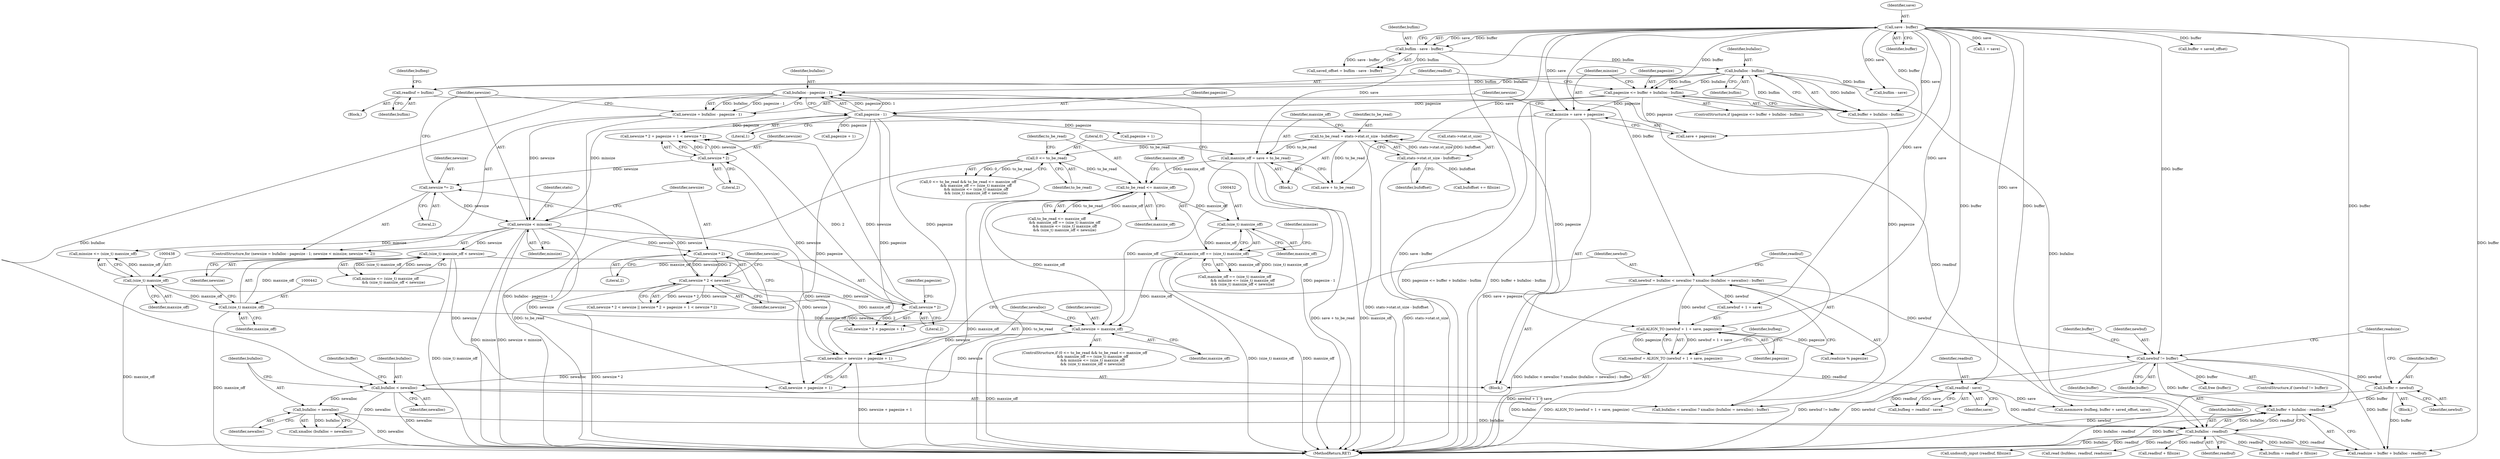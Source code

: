 digraph "0_savannah_8fcf61523644df42e1905c81bed26838e0b04f91@pointer" {
"1000504" [label="(Call,buffer + bufalloc - readbuf)"];
"1000499" [label="(Call,buffer = newbuf)"];
"1000493" [label="(Call,newbuf != buffer)"];
"1000455" [label="(Call,newbuf = bufalloc < newalloc ? xmalloc (bufalloc = newalloc) : buffer)"];
"1000331" [label="(Call,save - buffer)"];
"1000506" [label="(Call,bufalloc - readbuf)"];
"1000458" [label="(Call,bufalloc < newalloc)"];
"1000365" [label="(Call,bufalloc - pagesize - 1)"];
"1000339" [label="(Call,bufalloc - buflim)"];
"1000329" [label="(Call,buflim - save - buffer)"];
"1000367" [label="(Call,pagesize - 1)"];
"1000335" [label="(Call,pagesize <= buffer + bufalloc - buflim)"];
"1000448" [label="(Call,newalloc = newsize + pagesize + 1)"];
"1000445" [label="(Call,newsize = maxsize_off)"];
"1000425" [label="(Call,to_be_read <= maxsize_off)"];
"1000421" [label="(Call,0 <= to_be_read)"];
"1000404" [label="(Call,to_be_read = stats->stat.st_size - bufoffset)"];
"1000406" [label="(Call,stats->stat.st_size - bufoffset)"];
"1000414" [label="(Call,maxsize_off = save + to_be_read)"];
"1000441" [label="(Call,(size_t) maxsize_off)"];
"1000437" [label="(Call,(size_t) maxsize_off)"];
"1000429" [label="(Call,maxsize_off == (size_t) maxsize_off)"];
"1000431" [label="(Call,(size_t) maxsize_off)"];
"1000440" [label="(Call,(size_t) maxsize_off < newsize)"];
"1000370" [label="(Call,newsize < minsize)"];
"1000363" [label="(Call,newsize = bufalloc - pagesize - 1)"];
"1000373" [label="(Call,newsize *= 2)"];
"1000391" [label="(Call,newsize * 2)"];
"1000385" [label="(Call,newsize * 2)"];
"1000378" [label="(Call,newsize * 2 < newsize)"];
"1000379" [label="(Call,newsize * 2)"];
"1000354" [label="(Call,minsize = save + pagesize)"];
"1000462" [label="(Call,bufalloc = newalloc)"];
"1000343" [label="(Call,readbuf = buflim)"];
"1000477" [label="(Call,readbuf - save)"];
"1000466" [label="(Call,readbuf = ALIGN_TO (newbuf + 1 + save, pagesize))"];
"1000468" [label="(Call,ALIGN_TO (newbuf + 1 + save, pagesize))"];
"1000494" [label="(Identifier,newbuf)"];
"1001415" [label="(MethodReturn,RET)"];
"1000333" [label="(Identifier,buffer)"];
"1000416" [label="(Call,save + to_be_read)"];
"1000427" [label="(Identifier,maxsize_off)"];
"1000524" [label="(Call,read (bufdesc, readbuf, readsize))"];
"1000384" [label="(Call,newsize * 2 + pagesize + 1)"];
"1000440" [label="(Call,(size_t) maxsize_off < newsize)"];
"1000479" [label="(Identifier,save)"];
"1000434" [label="(Call,minsize <= (size_t) maxsize_off\n              && (size_t) maxsize_off < newsize)"];
"1000420" [label="(Call,0 <= to_be_read && to_be_read <= maxsize_off\n              && maxsize_off == (size_t) maxsize_off\n              && minsize <= (size_t) maxsize_off\n              && (size_t) maxsize_off < newsize)"];
"1000337" [label="(Call,buffer + bufalloc - buflim)"];
"1000502" [label="(Call,readsize = buffer + bufalloc - readbuf)"];
"1000449" [label="(Identifier,newalloc)"];
"1000348" [label="(Call,buflim - save)"];
"1000354" [label="(Call,minsize = save + pagesize)"];
"1000461" [label="(Call,xmalloc (bufalloc = newalloc))"];
"1000343" [label="(Call,readbuf = buflim)"];
"1000374" [label="(Identifier,newsize)"];
"1000556" [label="(Call,readbuf + fillsize)"];
"1000496" [label="(Block,)"];
"1000344" [label="(Identifier,readbuf)"];
"1000441" [label="(Call,(size_t) maxsize_off)"];
"1000506" [label="(Call,bufalloc - readbuf)"];
"1000421" [label="(Call,0 <= to_be_read)"];
"1000382" [label="(Identifier,newsize)"];
"1000467" [label="(Identifier,readbuf)"];
"1000436" [label="(Identifier,minsize)"];
"1000495" [label="(Identifier,buffer)"];
"1000402" [label="(Block,)"];
"1000443" [label="(Identifier,maxsize_off)"];
"1000428" [label="(Call,maxsize_off == (size_t) maxsize_off\n              && minsize <= (size_t) maxsize_off\n              && (size_t) maxsize_off < newsize)"];
"1000352" [label="(Block,)"];
"1000425" [label="(Call,to_be_read <= maxsize_off)"];
"1000392" [label="(Identifier,newsize)"];
"1000375" [label="(Literal,2)"];
"1000437" [label="(Call,(size_t) maxsize_off)"];
"1000422" [label="(Literal,0)"];
"1000369" [label="(Literal,1)"];
"1000385" [label="(Call,newsize * 2)"];
"1000459" [label="(Identifier,bufalloc)"];
"1000493" [label="(Call,newbuf != buffer)"];
"1000471" [label="(Call,1 + save)"];
"1000405" [label="(Identifier,to_be_read)"];
"1000332" [label="(Identifier,save)"];
"1000511" [label="(Call,readsize % pagesize)"];
"1000477" [label="(Call,readbuf - save)"];
"1000497" [label="(Call,free (buffer))"];
"1000339" [label="(Call,bufalloc - buflim)"];
"1000500" [label="(Identifier,buffer)"];
"1000356" [label="(Call,save + pagesize)"];
"1000370" [label="(Call,newsize < minsize)"];
"1000387" [label="(Literal,2)"];
"1000501" [label="(Identifier,newbuf)"];
"1000423" [label="(Identifier,to_be_read)"];
"1000330" [label="(Identifier,buflim)"];
"1000455" [label="(Call,newbuf = bufalloc < newalloc ? xmalloc (bufalloc = newalloc) : buffer)"];
"1000388" [label="(Call,pagesize + 1)"];
"1000447" [label="(Identifier,maxsize_off)"];
"1000373" [label="(Call,newsize *= 2)"];
"1000468" [label="(Call,ALIGN_TO (newbuf + 1 + save, pagesize))"];
"1000377" [label="(Call,newsize * 2 < newsize || newsize * 2 + pagesize + 1 < newsize * 2)"];
"1000426" [label="(Identifier,to_be_read)"];
"1000368" [label="(Identifier,pagesize)"];
"1000345" [label="(Identifier,buflim)"];
"1000386" [label="(Identifier,newsize)"];
"1000362" [label="(ControlStructure,for (newsize = bufalloc - pagesize - 1; newsize < minsize; newsize *= 2))"];
"1000399" [label="(Identifier,stats)"];
"1000347" [label="(Identifier,bufbeg)"];
"1000505" [label="(Identifier,buffer)"];
"1000460" [label="(Identifier,newalloc)"];
"1000335" [label="(Call,pagesize <= buffer + bufalloc - buflim)"];
"1000424" [label="(Call,to_be_read <= maxsize_off\n              && maxsize_off == (size_t) maxsize_off\n              && minsize <= (size_t) maxsize_off\n              && (size_t) maxsize_off < newsize)"];
"1000336" [label="(Identifier,pagesize)"];
"1000433" [label="(Identifier,maxsize_off)"];
"1000381" [label="(Literal,2)"];
"1000342" [label="(Block,)"];
"1000367" [label="(Call,pagesize - 1)"];
"1000463" [label="(Identifier,bufalloc)"];
"1000431" [label="(Call,(size_t) maxsize_off)"];
"1000503" [label="(Identifier,readsize)"];
"1000508" [label="(Identifier,readbuf)"];
"1000476" [label="(Identifier,bufbeg)"];
"1000407" [label="(Call,stats->stat.st_size)"];
"1000366" [label="(Identifier,bufalloc)"];
"1000355" [label="(Identifier,minsize)"];
"1000456" [label="(Identifier,newbuf)"];
"1000393" [label="(Literal,2)"];
"1000334" [label="(ControlStructure,if (pagesize <= buffer + bufalloc - buflim))"];
"1000389" [label="(Identifier,pagesize)"];
"1000444" [label="(Identifier,newsize)"];
"1000457" [label="(Call,bufalloc < newalloc ? xmalloc (bufalloc = newalloc) : buffer)"];
"1000480" [label="(Call,memmove (bufbeg, buffer + saved_offset, save))"];
"1000462" [label="(Call,bufalloc = newalloc)"];
"1000341" [label="(Identifier,buflim)"];
"1000412" [label="(Identifier,bufoffset)"];
"1000465" [label="(Identifier,buffer)"];
"1000475" [label="(Call,bufbeg = readbuf - save)"];
"1000448" [label="(Call,newalloc = newsize + pagesize + 1)"];
"1000430" [label="(Identifier,maxsize_off)"];
"1000391" [label="(Call,newsize * 2)"];
"1000450" [label="(Call,newsize + pagesize + 1)"];
"1000466" [label="(Call,readbuf = ALIGN_TO (newbuf + 1 + save, pagesize))"];
"1000364" [label="(Identifier,newsize)"];
"1000458" [label="(Call,bufalloc < newalloc)"];
"1000446" [label="(Identifier,newsize)"];
"1000331" [label="(Call,save - buffer)"];
"1000429" [label="(Call,maxsize_off == (size_t) maxsize_off)"];
"1000365" [label="(Call,bufalloc - pagesize - 1)"];
"1000482" [label="(Call,buffer + saved_offset)"];
"1000379" [label="(Call,newsize * 2)"];
"1000498" [label="(Identifier,buffer)"];
"1000435" [label="(Call,minsize <= (size_t) maxsize_off)"];
"1000329" [label="(Call,buflim - save - buffer)"];
"1000544" [label="(Call,bufoffset += fillsize)"];
"1000372" [label="(Identifier,minsize)"];
"1000406" [label="(Call,stats->stat.st_size - bufoffset)"];
"1000492" [label="(ControlStructure,if (newbuf != buffer))"];
"1000499" [label="(Call,buffer = newbuf)"];
"1000340" [label="(Identifier,bufalloc)"];
"1000507" [label="(Identifier,bufalloc)"];
"1000445" [label="(Call,newsize = maxsize_off)"];
"1000504" [label="(Call,buffer + bufalloc - readbuf)"];
"1000439" [label="(Identifier,maxsize_off)"];
"1000554" [label="(Call,buflim = readbuf + fillsize)"];
"1000404" [label="(Call,to_be_read = stats->stat.st_size - bufoffset)"];
"1000551" [label="(Call,undossify_input (readbuf, fillsize))"];
"1000469" [label="(Call,newbuf + 1 + save)"];
"1000452" [label="(Call,pagesize + 1)"];
"1000363" [label="(Call,newsize = bufalloc - pagesize - 1)"];
"1000371" [label="(Identifier,newsize)"];
"1000378" [label="(Call,newsize * 2 < newsize)"];
"1000464" [label="(Identifier,newalloc)"];
"1000380" [label="(Identifier,newsize)"];
"1000478" [label="(Identifier,readbuf)"];
"1000383" [label="(Call,newsize * 2 + pagesize + 1 < newsize * 2)"];
"1000327" [label="(Call,saved_offset = buflim - save - buffer)"];
"1000474" [label="(Identifier,pagesize)"];
"1000415" [label="(Identifier,maxsize_off)"];
"1000419" [label="(ControlStructure,if (0 <= to_be_read && to_be_read <= maxsize_off\n              && maxsize_off == (size_t) maxsize_off\n              && minsize <= (size_t) maxsize_off\n              && (size_t) maxsize_off < newsize))"];
"1000414" [label="(Call,maxsize_off = save + to_be_read)"];
"1000504" -> "1000502"  [label="AST: "];
"1000504" -> "1000506"  [label="CFG: "];
"1000505" -> "1000504"  [label="AST: "];
"1000506" -> "1000504"  [label="AST: "];
"1000502" -> "1000504"  [label="CFG: "];
"1000504" -> "1001415"  [label="DDG: bufalloc - readbuf"];
"1000504" -> "1001415"  [label="DDG: buffer"];
"1000499" -> "1000504"  [label="DDG: buffer"];
"1000493" -> "1000504"  [label="DDG: buffer"];
"1000331" -> "1000504"  [label="DDG: buffer"];
"1000506" -> "1000504"  [label="DDG: bufalloc"];
"1000506" -> "1000504"  [label="DDG: readbuf"];
"1000499" -> "1000496"  [label="AST: "];
"1000499" -> "1000501"  [label="CFG: "];
"1000500" -> "1000499"  [label="AST: "];
"1000501" -> "1000499"  [label="AST: "];
"1000503" -> "1000499"  [label="CFG: "];
"1000499" -> "1001415"  [label="DDG: newbuf"];
"1000493" -> "1000499"  [label="DDG: newbuf"];
"1000499" -> "1000502"  [label="DDG: buffer"];
"1000493" -> "1000492"  [label="AST: "];
"1000493" -> "1000495"  [label="CFG: "];
"1000494" -> "1000493"  [label="AST: "];
"1000495" -> "1000493"  [label="AST: "];
"1000498" -> "1000493"  [label="CFG: "];
"1000503" -> "1000493"  [label="CFG: "];
"1000493" -> "1001415"  [label="DDG: newbuf"];
"1000493" -> "1001415"  [label="DDG: newbuf != buffer"];
"1000455" -> "1000493"  [label="DDG: newbuf"];
"1000331" -> "1000493"  [label="DDG: buffer"];
"1000493" -> "1000497"  [label="DDG: buffer"];
"1000493" -> "1000502"  [label="DDG: buffer"];
"1000455" -> "1000352"  [label="AST: "];
"1000455" -> "1000457"  [label="CFG: "];
"1000456" -> "1000455"  [label="AST: "];
"1000457" -> "1000455"  [label="AST: "];
"1000467" -> "1000455"  [label="CFG: "];
"1000455" -> "1001415"  [label="DDG: bufalloc < newalloc ? xmalloc (bufalloc = newalloc) : buffer"];
"1000331" -> "1000455"  [label="DDG: buffer"];
"1000455" -> "1000468"  [label="DDG: newbuf"];
"1000455" -> "1000469"  [label="DDG: newbuf"];
"1000331" -> "1000329"  [label="AST: "];
"1000331" -> "1000333"  [label="CFG: "];
"1000332" -> "1000331"  [label="AST: "];
"1000333" -> "1000331"  [label="AST: "];
"1000329" -> "1000331"  [label="CFG: "];
"1000331" -> "1000329"  [label="DDG: save"];
"1000331" -> "1000329"  [label="DDG: buffer"];
"1000331" -> "1000335"  [label="DDG: buffer"];
"1000331" -> "1000337"  [label="DDG: buffer"];
"1000331" -> "1000348"  [label="DDG: save"];
"1000331" -> "1000354"  [label="DDG: save"];
"1000331" -> "1000356"  [label="DDG: save"];
"1000331" -> "1000414"  [label="DDG: save"];
"1000331" -> "1000416"  [label="DDG: save"];
"1000331" -> "1000457"  [label="DDG: buffer"];
"1000331" -> "1000468"  [label="DDG: save"];
"1000331" -> "1000469"  [label="DDG: save"];
"1000331" -> "1000471"  [label="DDG: save"];
"1000331" -> "1000477"  [label="DDG: save"];
"1000331" -> "1000480"  [label="DDG: buffer"];
"1000331" -> "1000482"  [label="DDG: buffer"];
"1000331" -> "1000502"  [label="DDG: buffer"];
"1000506" -> "1000508"  [label="CFG: "];
"1000507" -> "1000506"  [label="AST: "];
"1000508" -> "1000506"  [label="AST: "];
"1000506" -> "1001415"  [label="DDG: bufalloc"];
"1000506" -> "1000502"  [label="DDG: bufalloc"];
"1000506" -> "1000502"  [label="DDG: readbuf"];
"1000458" -> "1000506"  [label="DDG: bufalloc"];
"1000462" -> "1000506"  [label="DDG: bufalloc"];
"1000339" -> "1000506"  [label="DDG: bufalloc"];
"1000343" -> "1000506"  [label="DDG: readbuf"];
"1000477" -> "1000506"  [label="DDG: readbuf"];
"1000506" -> "1000524"  [label="DDG: readbuf"];
"1000506" -> "1000551"  [label="DDG: readbuf"];
"1000506" -> "1000554"  [label="DDG: readbuf"];
"1000506" -> "1000556"  [label="DDG: readbuf"];
"1000458" -> "1000457"  [label="AST: "];
"1000458" -> "1000460"  [label="CFG: "];
"1000459" -> "1000458"  [label="AST: "];
"1000460" -> "1000458"  [label="AST: "];
"1000463" -> "1000458"  [label="CFG: "];
"1000465" -> "1000458"  [label="CFG: "];
"1000458" -> "1001415"  [label="DDG: newalloc"];
"1000365" -> "1000458"  [label="DDG: bufalloc"];
"1000448" -> "1000458"  [label="DDG: newalloc"];
"1000458" -> "1000461"  [label="DDG: newalloc"];
"1000458" -> "1000462"  [label="DDG: newalloc"];
"1000365" -> "1000363"  [label="AST: "];
"1000365" -> "1000367"  [label="CFG: "];
"1000366" -> "1000365"  [label="AST: "];
"1000367" -> "1000365"  [label="AST: "];
"1000363" -> "1000365"  [label="CFG: "];
"1000365" -> "1001415"  [label="DDG: pagesize - 1"];
"1000365" -> "1000363"  [label="DDG: bufalloc"];
"1000365" -> "1000363"  [label="DDG: pagesize - 1"];
"1000339" -> "1000365"  [label="DDG: bufalloc"];
"1000367" -> "1000365"  [label="DDG: pagesize"];
"1000367" -> "1000365"  [label="DDG: 1"];
"1000339" -> "1000337"  [label="AST: "];
"1000339" -> "1000341"  [label="CFG: "];
"1000340" -> "1000339"  [label="AST: "];
"1000341" -> "1000339"  [label="AST: "];
"1000337" -> "1000339"  [label="CFG: "];
"1000339" -> "1000335"  [label="DDG: bufalloc"];
"1000339" -> "1000335"  [label="DDG: buflim"];
"1000339" -> "1000337"  [label="DDG: bufalloc"];
"1000339" -> "1000337"  [label="DDG: buflim"];
"1000329" -> "1000339"  [label="DDG: buflim"];
"1000339" -> "1000343"  [label="DDG: buflim"];
"1000339" -> "1000348"  [label="DDG: buflim"];
"1000329" -> "1000327"  [label="AST: "];
"1000330" -> "1000329"  [label="AST: "];
"1000327" -> "1000329"  [label="CFG: "];
"1000329" -> "1001415"  [label="DDG: save - buffer"];
"1000329" -> "1000327"  [label="DDG: buflim"];
"1000329" -> "1000327"  [label="DDG: save - buffer"];
"1000367" -> "1000369"  [label="CFG: "];
"1000368" -> "1000367"  [label="AST: "];
"1000369" -> "1000367"  [label="AST: "];
"1000335" -> "1000367"  [label="DDG: pagesize"];
"1000367" -> "1000383"  [label="DDG: pagesize"];
"1000367" -> "1000384"  [label="DDG: pagesize"];
"1000367" -> "1000388"  [label="DDG: pagesize"];
"1000367" -> "1000448"  [label="DDG: pagesize"];
"1000367" -> "1000450"  [label="DDG: pagesize"];
"1000367" -> "1000452"  [label="DDG: pagesize"];
"1000367" -> "1000468"  [label="DDG: pagesize"];
"1000335" -> "1000334"  [label="AST: "];
"1000335" -> "1000337"  [label="CFG: "];
"1000336" -> "1000335"  [label="AST: "];
"1000337" -> "1000335"  [label="AST: "];
"1000344" -> "1000335"  [label="CFG: "];
"1000355" -> "1000335"  [label="CFG: "];
"1000335" -> "1001415"  [label="DDG: buffer + bufalloc - buflim"];
"1000335" -> "1001415"  [label="DDG: pagesize <= buffer + bufalloc - buflim"];
"1000335" -> "1000354"  [label="DDG: pagesize"];
"1000335" -> "1000356"  [label="DDG: pagesize"];
"1000335" -> "1000511"  [label="DDG: pagesize"];
"1000448" -> "1000352"  [label="AST: "];
"1000448" -> "1000450"  [label="CFG: "];
"1000449" -> "1000448"  [label="AST: "];
"1000450" -> "1000448"  [label="AST: "];
"1000456" -> "1000448"  [label="CFG: "];
"1000448" -> "1001415"  [label="DDG: newsize + pagesize + 1"];
"1000445" -> "1000448"  [label="DDG: newsize"];
"1000440" -> "1000448"  [label="DDG: newsize"];
"1000370" -> "1000448"  [label="DDG: newsize"];
"1000445" -> "1000419"  [label="AST: "];
"1000445" -> "1000447"  [label="CFG: "];
"1000446" -> "1000445"  [label="AST: "];
"1000447" -> "1000445"  [label="AST: "];
"1000449" -> "1000445"  [label="CFG: "];
"1000445" -> "1001415"  [label="DDG: maxsize_off"];
"1000425" -> "1000445"  [label="DDG: maxsize_off"];
"1000441" -> "1000445"  [label="DDG: maxsize_off"];
"1000414" -> "1000445"  [label="DDG: maxsize_off"];
"1000429" -> "1000445"  [label="DDG: maxsize_off"];
"1000437" -> "1000445"  [label="DDG: maxsize_off"];
"1000445" -> "1000450"  [label="DDG: newsize"];
"1000425" -> "1000424"  [label="AST: "];
"1000425" -> "1000427"  [label="CFG: "];
"1000426" -> "1000425"  [label="AST: "];
"1000427" -> "1000425"  [label="AST: "];
"1000430" -> "1000425"  [label="CFG: "];
"1000424" -> "1000425"  [label="CFG: "];
"1000425" -> "1001415"  [label="DDG: maxsize_off"];
"1000425" -> "1001415"  [label="DDG: to_be_read"];
"1000425" -> "1000424"  [label="DDG: to_be_read"];
"1000425" -> "1000424"  [label="DDG: maxsize_off"];
"1000421" -> "1000425"  [label="DDG: to_be_read"];
"1000414" -> "1000425"  [label="DDG: maxsize_off"];
"1000425" -> "1000431"  [label="DDG: maxsize_off"];
"1000421" -> "1000420"  [label="AST: "];
"1000421" -> "1000423"  [label="CFG: "];
"1000422" -> "1000421"  [label="AST: "];
"1000423" -> "1000421"  [label="AST: "];
"1000426" -> "1000421"  [label="CFG: "];
"1000420" -> "1000421"  [label="CFG: "];
"1000421" -> "1001415"  [label="DDG: to_be_read"];
"1000421" -> "1000420"  [label="DDG: 0"];
"1000421" -> "1000420"  [label="DDG: to_be_read"];
"1000404" -> "1000421"  [label="DDG: to_be_read"];
"1000404" -> "1000402"  [label="AST: "];
"1000404" -> "1000406"  [label="CFG: "];
"1000405" -> "1000404"  [label="AST: "];
"1000406" -> "1000404"  [label="AST: "];
"1000415" -> "1000404"  [label="CFG: "];
"1000404" -> "1001415"  [label="DDG: stats->stat.st_size - bufoffset"];
"1000406" -> "1000404"  [label="DDG: stats->stat.st_size"];
"1000406" -> "1000404"  [label="DDG: bufoffset"];
"1000404" -> "1000414"  [label="DDG: to_be_read"];
"1000404" -> "1000416"  [label="DDG: to_be_read"];
"1000406" -> "1000412"  [label="CFG: "];
"1000407" -> "1000406"  [label="AST: "];
"1000412" -> "1000406"  [label="AST: "];
"1000406" -> "1001415"  [label="DDG: stats->stat.st_size"];
"1000406" -> "1000544"  [label="DDG: bufoffset"];
"1000414" -> "1000402"  [label="AST: "];
"1000414" -> "1000416"  [label="CFG: "];
"1000415" -> "1000414"  [label="AST: "];
"1000416" -> "1000414"  [label="AST: "];
"1000422" -> "1000414"  [label="CFG: "];
"1000414" -> "1001415"  [label="DDG: save + to_be_read"];
"1000414" -> "1001415"  [label="DDG: maxsize_off"];
"1000441" -> "1000440"  [label="AST: "];
"1000441" -> "1000443"  [label="CFG: "];
"1000442" -> "1000441"  [label="AST: "];
"1000443" -> "1000441"  [label="AST: "];
"1000444" -> "1000441"  [label="CFG: "];
"1000441" -> "1001415"  [label="DDG: maxsize_off"];
"1000441" -> "1000440"  [label="DDG: maxsize_off"];
"1000437" -> "1000441"  [label="DDG: maxsize_off"];
"1000437" -> "1000435"  [label="AST: "];
"1000437" -> "1000439"  [label="CFG: "];
"1000438" -> "1000437"  [label="AST: "];
"1000439" -> "1000437"  [label="AST: "];
"1000435" -> "1000437"  [label="CFG: "];
"1000437" -> "1001415"  [label="DDG: maxsize_off"];
"1000437" -> "1000435"  [label="DDG: maxsize_off"];
"1000429" -> "1000437"  [label="DDG: maxsize_off"];
"1000429" -> "1000428"  [label="AST: "];
"1000429" -> "1000431"  [label="CFG: "];
"1000430" -> "1000429"  [label="AST: "];
"1000431" -> "1000429"  [label="AST: "];
"1000436" -> "1000429"  [label="CFG: "];
"1000428" -> "1000429"  [label="CFG: "];
"1000429" -> "1001415"  [label="DDG: (size_t) maxsize_off"];
"1000429" -> "1001415"  [label="DDG: maxsize_off"];
"1000429" -> "1000428"  [label="DDG: maxsize_off"];
"1000429" -> "1000428"  [label="DDG: (size_t) maxsize_off"];
"1000431" -> "1000429"  [label="DDG: maxsize_off"];
"1000431" -> "1000433"  [label="CFG: "];
"1000432" -> "1000431"  [label="AST: "];
"1000433" -> "1000431"  [label="AST: "];
"1000440" -> "1000434"  [label="AST: "];
"1000440" -> "1000444"  [label="CFG: "];
"1000444" -> "1000440"  [label="AST: "];
"1000434" -> "1000440"  [label="CFG: "];
"1000440" -> "1001415"  [label="DDG: (size_t) maxsize_off"];
"1000440" -> "1000434"  [label="DDG: (size_t) maxsize_off"];
"1000440" -> "1000434"  [label="DDG: newsize"];
"1000370" -> "1000440"  [label="DDG: newsize"];
"1000440" -> "1000450"  [label="DDG: newsize"];
"1000370" -> "1000362"  [label="AST: "];
"1000370" -> "1000372"  [label="CFG: "];
"1000371" -> "1000370"  [label="AST: "];
"1000372" -> "1000370"  [label="AST: "];
"1000380" -> "1000370"  [label="CFG: "];
"1000399" -> "1000370"  [label="CFG: "];
"1000370" -> "1001415"  [label="DDG: newsize < minsize"];
"1000370" -> "1001415"  [label="DDG: minsize"];
"1000363" -> "1000370"  [label="DDG: newsize"];
"1000373" -> "1000370"  [label="DDG: newsize"];
"1000354" -> "1000370"  [label="DDG: minsize"];
"1000370" -> "1000379"  [label="DDG: newsize"];
"1000370" -> "1000435"  [label="DDG: minsize"];
"1000370" -> "1000450"  [label="DDG: newsize"];
"1000363" -> "1000362"  [label="AST: "];
"1000364" -> "1000363"  [label="AST: "];
"1000371" -> "1000363"  [label="CFG: "];
"1000363" -> "1001415"  [label="DDG: bufalloc - pagesize - 1"];
"1000373" -> "1000362"  [label="AST: "];
"1000373" -> "1000375"  [label="CFG: "];
"1000374" -> "1000373"  [label="AST: "];
"1000375" -> "1000373"  [label="AST: "];
"1000371" -> "1000373"  [label="CFG: "];
"1000391" -> "1000373"  [label="DDG: newsize"];
"1000378" -> "1000373"  [label="DDG: newsize"];
"1000391" -> "1000383"  [label="AST: "];
"1000391" -> "1000393"  [label="CFG: "];
"1000392" -> "1000391"  [label="AST: "];
"1000393" -> "1000391"  [label="AST: "];
"1000383" -> "1000391"  [label="CFG: "];
"1000391" -> "1000383"  [label="DDG: newsize"];
"1000391" -> "1000383"  [label="DDG: 2"];
"1000385" -> "1000391"  [label="DDG: newsize"];
"1000385" -> "1000384"  [label="AST: "];
"1000385" -> "1000387"  [label="CFG: "];
"1000386" -> "1000385"  [label="AST: "];
"1000387" -> "1000385"  [label="AST: "];
"1000389" -> "1000385"  [label="CFG: "];
"1000385" -> "1000383"  [label="DDG: newsize"];
"1000385" -> "1000383"  [label="DDG: 2"];
"1000385" -> "1000384"  [label="DDG: newsize"];
"1000385" -> "1000384"  [label="DDG: 2"];
"1000378" -> "1000385"  [label="DDG: newsize"];
"1000378" -> "1000377"  [label="AST: "];
"1000378" -> "1000382"  [label="CFG: "];
"1000379" -> "1000378"  [label="AST: "];
"1000382" -> "1000378"  [label="AST: "];
"1000386" -> "1000378"  [label="CFG: "];
"1000377" -> "1000378"  [label="CFG: "];
"1000378" -> "1001415"  [label="DDG: newsize * 2"];
"1000378" -> "1000377"  [label="DDG: newsize * 2"];
"1000378" -> "1000377"  [label="DDG: newsize"];
"1000379" -> "1000378"  [label="DDG: newsize"];
"1000379" -> "1000378"  [label="DDG: 2"];
"1000379" -> "1000381"  [label="CFG: "];
"1000380" -> "1000379"  [label="AST: "];
"1000381" -> "1000379"  [label="AST: "];
"1000382" -> "1000379"  [label="CFG: "];
"1000354" -> "1000352"  [label="AST: "];
"1000354" -> "1000356"  [label="CFG: "];
"1000355" -> "1000354"  [label="AST: "];
"1000356" -> "1000354"  [label="AST: "];
"1000364" -> "1000354"  [label="CFG: "];
"1000354" -> "1001415"  [label="DDG: save + pagesize"];
"1000462" -> "1000461"  [label="AST: "];
"1000462" -> "1000464"  [label="CFG: "];
"1000463" -> "1000462"  [label="AST: "];
"1000464" -> "1000462"  [label="AST: "];
"1000461" -> "1000462"  [label="CFG: "];
"1000462" -> "1001415"  [label="DDG: newalloc"];
"1000462" -> "1000461"  [label="DDG: bufalloc"];
"1000343" -> "1000342"  [label="AST: "];
"1000343" -> "1000345"  [label="CFG: "];
"1000344" -> "1000343"  [label="AST: "];
"1000345" -> "1000343"  [label="AST: "];
"1000347" -> "1000343"  [label="CFG: "];
"1000477" -> "1000475"  [label="AST: "];
"1000477" -> "1000479"  [label="CFG: "];
"1000478" -> "1000477"  [label="AST: "];
"1000479" -> "1000477"  [label="AST: "];
"1000475" -> "1000477"  [label="CFG: "];
"1000477" -> "1000475"  [label="DDG: readbuf"];
"1000477" -> "1000475"  [label="DDG: save"];
"1000466" -> "1000477"  [label="DDG: readbuf"];
"1000477" -> "1000480"  [label="DDG: save"];
"1000466" -> "1000352"  [label="AST: "];
"1000466" -> "1000468"  [label="CFG: "];
"1000467" -> "1000466"  [label="AST: "];
"1000468" -> "1000466"  [label="AST: "];
"1000476" -> "1000466"  [label="CFG: "];
"1000466" -> "1001415"  [label="DDG: ALIGN_TO (newbuf + 1 + save, pagesize)"];
"1000468" -> "1000466"  [label="DDG: newbuf + 1 + save"];
"1000468" -> "1000466"  [label="DDG: pagesize"];
"1000468" -> "1000474"  [label="CFG: "];
"1000469" -> "1000468"  [label="AST: "];
"1000474" -> "1000468"  [label="AST: "];
"1000468" -> "1001415"  [label="DDG: newbuf + 1 + save"];
"1000468" -> "1000511"  [label="DDG: pagesize"];
}
